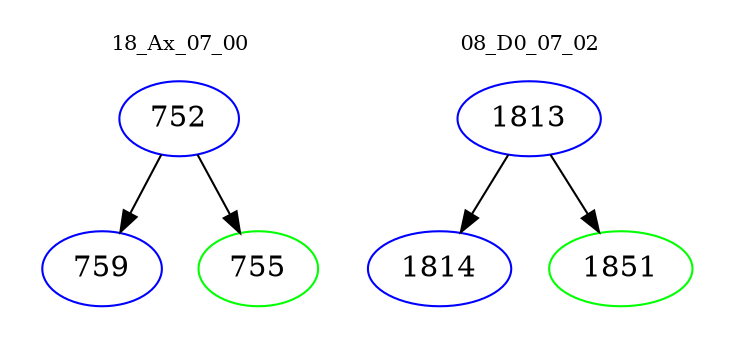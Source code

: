 digraph{
subgraph cluster_0 {
color = white
label = "18_Ax_07_00";
fontsize=10;
T0_752 [label="752", color="blue"]
T0_752 -> T0_759 [color="black"]
T0_759 [label="759", color="blue"]
T0_752 -> T0_755 [color="black"]
T0_755 [label="755", color="green"]
}
subgraph cluster_1 {
color = white
label = "08_D0_07_02";
fontsize=10;
T1_1813 [label="1813", color="blue"]
T1_1813 -> T1_1814 [color="black"]
T1_1814 [label="1814", color="blue"]
T1_1813 -> T1_1851 [color="black"]
T1_1851 [label="1851", color="green"]
}
}
